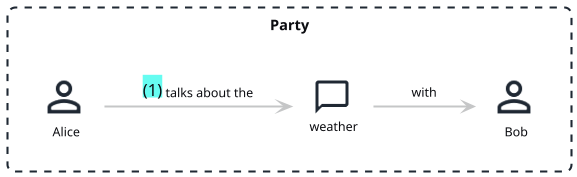 ' Do not edit
' Theme Gallery
' autogenerated by script
'
@startuml
!theme cloudscape-design
!include <DomainStory/domainStory>

Boundary(Party) {
    Person(Alice)
    Conversation(weather)
    Person(Bob)
}

activity(1, Alice, talks about the, weather, with, Bob)
@enduml